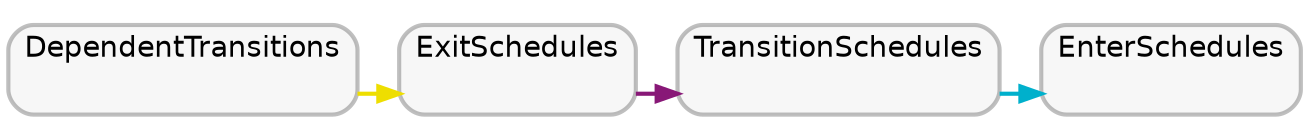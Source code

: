 digraph "" {
	"compound"="true";
	"splines"="spline";
	"rankdir"="LR";
	"bgcolor"="white";
	"fontname"="Helvetica";
	"nodesep"="0.15";
	edge ["penwidth"="2"];
	node ["shape"="box", "style"="filled"];
	subgraph "clusternode_Set(SystemSetKey(1v1))" {
		"style"="rounded,filled";
		"label"="DependentTransitions";
		"tooltip"="DependentTransitions";
		"fillcolor"="#00000008";
		"fontcolor"="#000000";
		"color"="#00000040";
		"penwidth"="2";
		"set_marker_node_Set(SystemSetKey(1v1))" ["style"="invis", "label"="", "shape"="point"]
	}
	
	subgraph "clusternode_Set(SystemSetKey(2v1))" {
		"style"="rounded,filled";
		"label"="ExitSchedules";
		"tooltip"="ExitSchedules";
		"fillcolor"="#00000008";
		"fontcolor"="#000000";
		"color"="#00000040";
		"penwidth"="2";
		"set_marker_node_Set(SystemSetKey(2v1))" ["style"="invis", "label"="", "shape"="point"]
	}
	
	subgraph "clusternode_Set(SystemSetKey(3v1))" {
		"style"="rounded,filled";
		"label"="TransitionSchedules";
		"tooltip"="TransitionSchedules";
		"fillcolor"="#00000008";
		"fontcolor"="#000000";
		"color"="#00000040";
		"penwidth"="2";
		"set_marker_node_Set(SystemSetKey(3v1))" ["style"="invis", "label"="", "shape"="point"]
	}
	
	subgraph "clusternode_Set(SystemSetKey(4v1))" {
		"style"="rounded,filled";
		"label"="EnterSchedules";
		"tooltip"="EnterSchedules";
		"fillcolor"="#00000008";
		"fontcolor"="#000000";
		"color"="#00000040";
		"penwidth"="2";
		"set_marker_node_Set(SystemSetKey(4v1))" ["style"="invis", "label"="", "shape"="point"]
	}
	
	"set_marker_node_Set(SystemSetKey(1v1))" -> "set_marker_node_Set(SystemSetKey(2v1))" ["lhead"="clusternode_Set(SystemSetKey(2v1))", "ltail"="clusternode_Set(SystemSetKey(1v1))", "tooltip"="DependentTransitions → ExitSchedules", "color"="#eede00"]
	"set_marker_node_Set(SystemSetKey(2v1))" -> "set_marker_node_Set(SystemSetKey(3v1))" ["lhead"="clusternode_Set(SystemSetKey(3v1))", "ltail"="clusternode_Set(SystemSetKey(2v1))", "tooltip"="ExitSchedules → TransitionSchedules", "color"="#881877"]
	"set_marker_node_Set(SystemSetKey(3v1))" -> "set_marker_node_Set(SystemSetKey(4v1))" ["lhead"="clusternode_Set(SystemSetKey(4v1))", "ltail"="clusternode_Set(SystemSetKey(3v1))", "tooltip"="TransitionSchedules → EnterSchedules", "color"="#00b0cc"]
}
